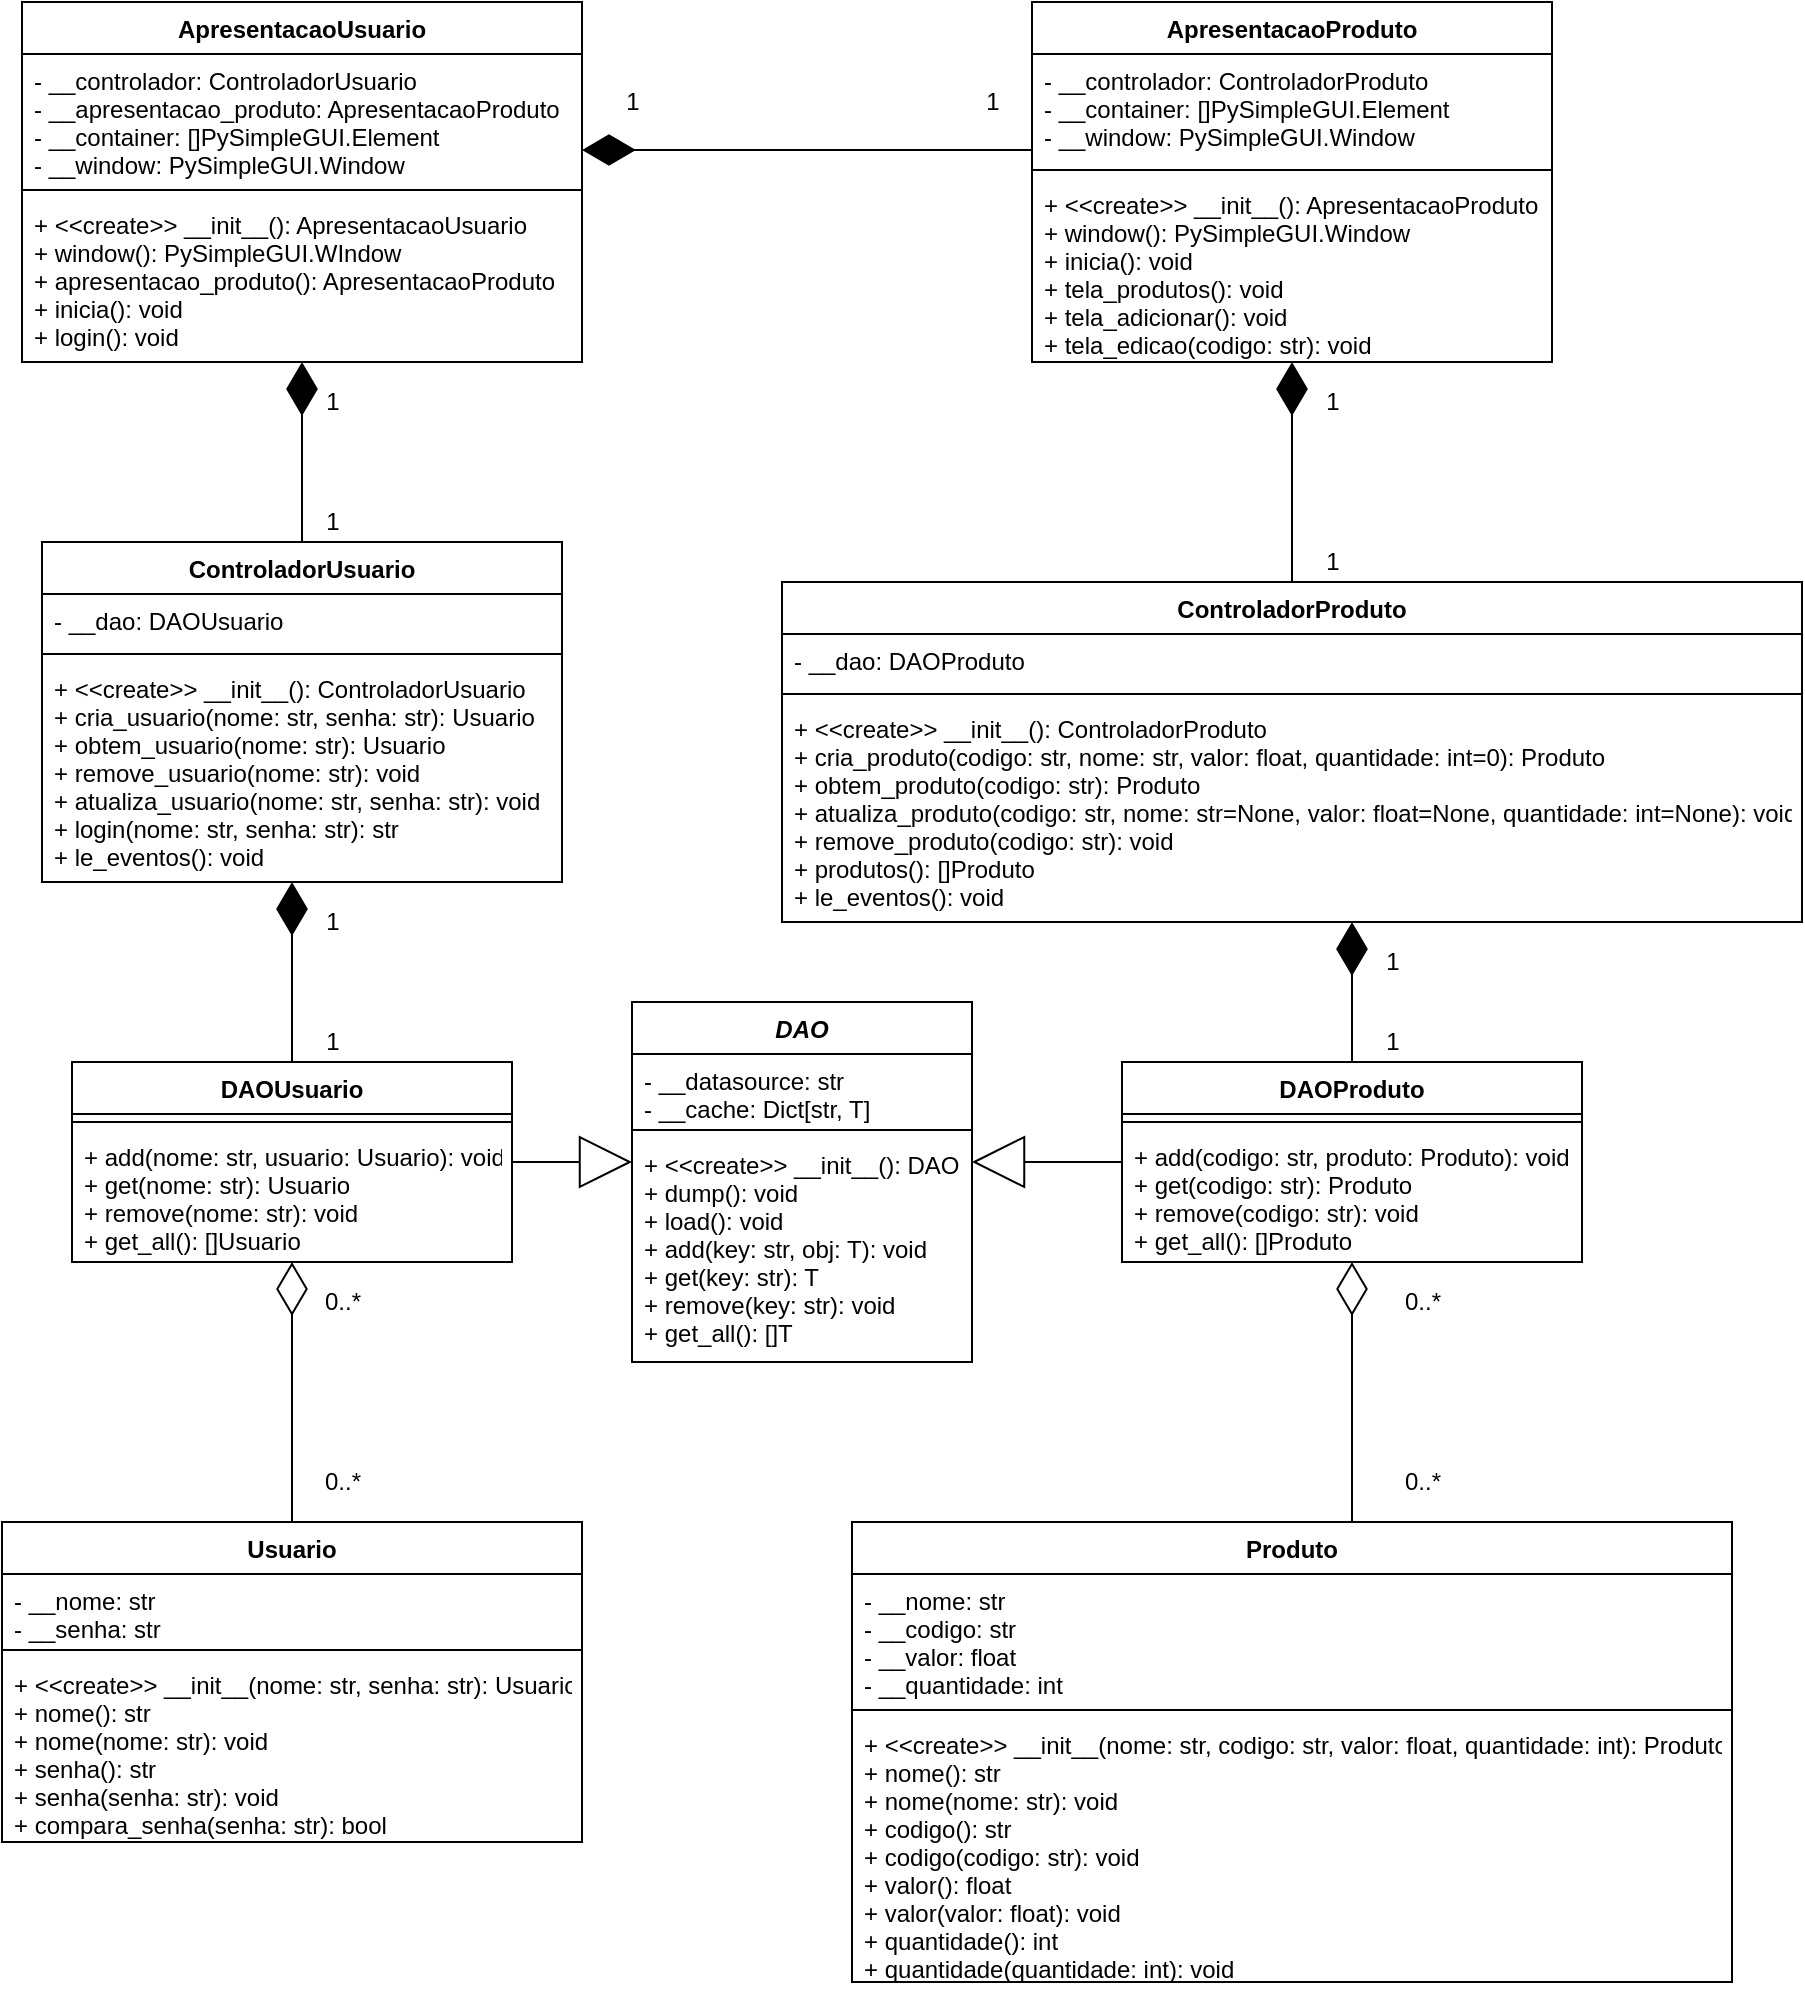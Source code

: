 <mxfile version="15.0.6" type="device"><diagram id="xESPbtG9BcrLmHbSte3v" name="Page-1"><mxGraphModel dx="868" dy="463" grid="1" gridSize="10" guides="1" tooltips="1" connect="1" arrows="1" fold="1" page="1" pageScale="1" pageWidth="850" pageHeight="1100" math="0" shadow="0"><root><mxCell id="0"/><mxCell id="1" parent="0"/><mxCell id="spooTfYoWYVpRWsJJKMv-37" value="ApresentacaoUsuario" style="swimlane;fontStyle=1;align=center;verticalAlign=top;childLayout=stackLayout;horizontal=1;startSize=26;horizontalStack=0;resizeParent=1;resizeParentMax=0;resizeLast=0;collapsible=1;marginBottom=0;" parent="1" vertex="1"><mxGeometry x="235" y="10" width="280" height="180" as="geometry"/></mxCell><mxCell id="spooTfYoWYVpRWsJJKMv-38" value="- __controlador: ControladorUsuario&#xA;- __apresentacao_produto: ApresentacaoProduto&#xA;- __container: []PySimpleGUI.Element&#xA;- __window: PySimpleGUI.Window" style="text;strokeColor=none;fillColor=none;align=left;verticalAlign=top;spacingLeft=4;spacingRight=4;overflow=hidden;rotatable=0;points=[[0,0.5],[1,0.5]];portConstraint=eastwest;" parent="spooTfYoWYVpRWsJJKMv-37" vertex="1"><mxGeometry y="26" width="280" height="64" as="geometry"/></mxCell><mxCell id="spooTfYoWYVpRWsJJKMv-39" value="" style="line;strokeWidth=1;fillColor=none;align=left;verticalAlign=middle;spacingTop=-1;spacingLeft=3;spacingRight=3;rotatable=0;labelPosition=right;points=[];portConstraint=eastwest;" parent="spooTfYoWYVpRWsJJKMv-37" vertex="1"><mxGeometry y="90" width="280" height="8" as="geometry"/></mxCell><mxCell id="spooTfYoWYVpRWsJJKMv-40" value="+ &lt;&lt;create&gt;&gt; __init__(): ApresentacaoUsuario&#xA;+ window(): PySimpleGUI.WIndow&#xA;+ apresentacao_produto(): ApresentacaoProduto&#xA;+ inicia(): void&#xA;+ login(): void" style="text;strokeColor=none;fillColor=none;align=left;verticalAlign=top;spacingLeft=4;spacingRight=4;overflow=hidden;rotatable=0;points=[[0,0.5],[1,0.5]];portConstraint=eastwest;" parent="spooTfYoWYVpRWsJJKMv-37" vertex="1"><mxGeometry y="98" width="280" height="82" as="geometry"/></mxCell><mxCell id="spooTfYoWYVpRWsJJKMv-126" style="edgeStyle=orthogonalEdgeStyle;rounded=0;orthogonalLoop=1;jettySize=auto;html=1;startArrow=none;startFill=0;endArrow=diamondThin;endFill=1;startSize=24;endSize=24;" parent="1" source="spooTfYoWYVpRWsJJKMv-66" target="spooTfYoWYVpRWsJJKMv-38" edge="1"><mxGeometry relative="1" as="geometry"><Array as="points"><mxPoint x="680" y="84"/><mxPoint x="680" y="84"/></Array></mxGeometry></mxCell><mxCell id="spooTfYoWYVpRWsJJKMv-66" value="ApresentacaoProduto" style="swimlane;fontStyle=1;align=center;verticalAlign=top;childLayout=stackLayout;horizontal=1;startSize=26;horizontalStack=0;resizeParent=1;resizeParentMax=0;resizeLast=0;collapsible=1;marginBottom=0;" parent="1" vertex="1"><mxGeometry x="740" y="10" width="260" height="180" as="geometry"/></mxCell><mxCell id="spooTfYoWYVpRWsJJKMv-67" value="- __controlador: ControladorProduto&#xA;- __container: []PySimpleGUI.Element&#xA;- __window: PySimpleGUI.Window&#xA;" style="text;strokeColor=none;fillColor=none;align=left;verticalAlign=top;spacingLeft=4;spacingRight=4;overflow=hidden;rotatable=0;points=[[0,0.5],[1,0.5]];portConstraint=eastwest;" parent="spooTfYoWYVpRWsJJKMv-66" vertex="1"><mxGeometry y="26" width="260" height="54" as="geometry"/></mxCell><mxCell id="spooTfYoWYVpRWsJJKMv-68" value="" style="line;strokeWidth=1;fillColor=none;align=left;verticalAlign=middle;spacingTop=-1;spacingLeft=3;spacingRight=3;rotatable=0;labelPosition=right;points=[];portConstraint=eastwest;" parent="spooTfYoWYVpRWsJJKMv-66" vertex="1"><mxGeometry y="80" width="260" height="8" as="geometry"/></mxCell><mxCell id="spooTfYoWYVpRWsJJKMv-69" value="+ &lt;&lt;create&gt;&gt; __init__(): ApresentacaoProduto&#xA;+ window(): PySimpleGUI.Window&#xA;+ inicia(): void&#xA;+ tela_produtos(): void&#xA;+ tela_adicionar(): void&#xA;+ tela_edicao(codigo: str): void&#xA;" style="text;strokeColor=none;fillColor=none;align=left;verticalAlign=top;spacingLeft=4;spacingRight=4;overflow=hidden;rotatable=0;points=[[0,0.5],[1,0.5]];portConstraint=eastwest;" parent="spooTfYoWYVpRWsJJKMv-66" vertex="1"><mxGeometry y="88" width="260" height="92" as="geometry"/></mxCell><mxCell id="spooTfYoWYVpRWsJJKMv-130" value="1" style="text;html=1;align=center;verticalAlign=middle;resizable=0;points=[];autosize=1;strokeColor=none;" parent="1" vertex="1"><mxGeometry x="530" y="50" width="20" height="20" as="geometry"/></mxCell><mxCell id="spooTfYoWYVpRWsJJKMv-131" value="1" style="text;html=1;align=center;verticalAlign=middle;resizable=0;points=[];autosize=1;strokeColor=none;" parent="1" vertex="1"><mxGeometry x="710" y="50" width="20" height="20" as="geometry"/></mxCell><mxCell id="XayzdrTJDVy0ey67G-hG-1" value="DAO" style="swimlane;fontStyle=3;align=center;verticalAlign=top;childLayout=stackLayout;horizontal=1;startSize=26;horizontalStack=0;resizeParent=1;resizeParentMax=0;resizeLast=0;collapsible=1;marginBottom=0;" parent="1" vertex="1"><mxGeometry x="540" y="510" width="170" height="180" as="geometry"/></mxCell><mxCell id="XayzdrTJDVy0ey67G-hG-2" value="- __datasource: str&#xA;- __cache: Dict[str, T]" style="text;strokeColor=none;fillColor=none;align=left;verticalAlign=top;spacingLeft=4;spacingRight=4;overflow=hidden;rotatable=0;points=[[0,0.5],[1,0.5]];portConstraint=eastwest;" parent="XayzdrTJDVy0ey67G-hG-1" vertex="1"><mxGeometry y="26" width="170" height="34" as="geometry"/></mxCell><mxCell id="XayzdrTJDVy0ey67G-hG-3" value="" style="line;strokeWidth=1;fillColor=none;align=left;verticalAlign=middle;spacingTop=-1;spacingLeft=3;spacingRight=3;rotatable=0;labelPosition=right;points=[];portConstraint=eastwest;" parent="XayzdrTJDVy0ey67G-hG-1" vertex="1"><mxGeometry y="60" width="170" height="8" as="geometry"/></mxCell><mxCell id="XayzdrTJDVy0ey67G-hG-4" value="+ &lt;&lt;create&gt;&gt; __init__(): DAO&#xA;+ dump(): void&#xA;+ load(): void&#xA;+ add(key: str, obj: T): void&#xA;+ get(key: str): T&#xA;+ remove(key: str): void&#xA;+ get_all(): []T" style="text;strokeColor=none;fillColor=none;align=left;verticalAlign=top;spacingLeft=4;spacingRight=4;overflow=hidden;rotatable=0;points=[[0,0.5],[1,0.5]];portConstraint=eastwest;" parent="XayzdrTJDVy0ey67G-hG-1" vertex="1"><mxGeometry y="68" width="170" height="112" as="geometry"/></mxCell><mxCell id="XayzdrTJDVy0ey67G-hG-38" style="edgeStyle=orthogonalEdgeStyle;rounded=0;orthogonalLoop=1;jettySize=auto;html=1;endArrow=diamondThin;endFill=1;endSize=24;" parent="1" source="XayzdrTJDVy0ey67G-hG-6" target="XayzdrTJDVy0ey67G-hG-15" edge="1"><mxGeometry relative="1" as="geometry"><Array as="points"><mxPoint x="370" y="460"/><mxPoint x="370" y="460"/></Array></mxGeometry></mxCell><mxCell id="XayzdrTJDVy0ey67G-hG-43" style="edgeStyle=orthogonalEdgeStyle;rounded=0;orthogonalLoop=1;jettySize=auto;html=1;endArrow=block;endFill=0;endSize=24;" parent="1" source="XayzdrTJDVy0ey67G-hG-6" target="XayzdrTJDVy0ey67G-hG-1" edge="1"><mxGeometry relative="1" as="geometry"><Array as="points"><mxPoint x="510" y="590"/><mxPoint x="510" y="590"/></Array></mxGeometry></mxCell><mxCell id="XayzdrTJDVy0ey67G-hG-6" value="DAOUsuario" style="swimlane;fontStyle=1;align=center;verticalAlign=top;childLayout=stackLayout;horizontal=1;startSize=26;horizontalStack=0;resizeParent=1;resizeParentMax=0;resizeLast=0;collapsible=1;marginBottom=0;" parent="1" vertex="1"><mxGeometry x="260" y="540" width="220" height="100" as="geometry"/></mxCell><mxCell id="XayzdrTJDVy0ey67G-hG-8" value="" style="line;strokeWidth=1;fillColor=none;align=left;verticalAlign=middle;spacingTop=-1;spacingLeft=3;spacingRight=3;rotatable=0;labelPosition=right;points=[];portConstraint=eastwest;" parent="XayzdrTJDVy0ey67G-hG-6" vertex="1"><mxGeometry y="26" width="220" height="8" as="geometry"/></mxCell><mxCell id="XayzdrTJDVy0ey67G-hG-9" value="+ add(nome: str, usuario: Usuario): void&#xA;+ get(nome: str): Usuario&#xA;+ remove(nome: str): void&#xA;+ get_all(): []Usuario&#xA;" style="text;strokeColor=none;fillColor=none;align=left;verticalAlign=top;spacingLeft=4;spacingRight=4;overflow=hidden;rotatable=0;points=[[0,0.5],[1,0.5]];portConstraint=eastwest;" parent="XayzdrTJDVy0ey67G-hG-6" vertex="1"><mxGeometry y="34" width="220" height="66" as="geometry"/></mxCell><mxCell id="XayzdrTJDVy0ey67G-hG-41" style="edgeStyle=orthogonalEdgeStyle;rounded=0;orthogonalLoop=1;jettySize=auto;html=1;endArrow=diamondThin;endFill=1;endSize=24;" parent="1" source="XayzdrTJDVy0ey67G-hG-10" target="XayzdrTJDVy0ey67G-hG-25" edge="1"><mxGeometry relative="1" as="geometry"><Array as="points"><mxPoint x="900" y="460"/><mxPoint x="900" y="460"/></Array></mxGeometry></mxCell><mxCell id="XayzdrTJDVy0ey67G-hG-42" style="edgeStyle=orthogonalEdgeStyle;rounded=0;orthogonalLoop=1;jettySize=auto;html=1;endArrow=block;endFill=0;endSize=24;" parent="1" source="XayzdrTJDVy0ey67G-hG-10" target="XayzdrTJDVy0ey67G-hG-4" edge="1"><mxGeometry relative="1" as="geometry"><Array as="points"><mxPoint x="740" y="590"/><mxPoint x="740" y="590"/></Array></mxGeometry></mxCell><mxCell id="XayzdrTJDVy0ey67G-hG-10" value="DAOProduto" style="swimlane;fontStyle=1;align=center;verticalAlign=top;childLayout=stackLayout;horizontal=1;startSize=26;horizontalStack=0;resizeParent=1;resizeParentMax=0;resizeLast=0;collapsible=1;marginBottom=0;" parent="1" vertex="1"><mxGeometry x="785" y="540" width="230" height="100" as="geometry"/></mxCell><mxCell id="XayzdrTJDVy0ey67G-hG-12" value="" style="line;strokeWidth=1;fillColor=none;align=left;verticalAlign=middle;spacingTop=-1;spacingLeft=3;spacingRight=3;rotatable=0;labelPosition=right;points=[];portConstraint=eastwest;" parent="XayzdrTJDVy0ey67G-hG-10" vertex="1"><mxGeometry y="26" width="230" height="8" as="geometry"/></mxCell><mxCell id="XayzdrTJDVy0ey67G-hG-13" value="+ add(codigo: str, produto: Produto): void&#xA;+ get(codigo: str): Produto&#xA;+ remove(codigo: str): void&#xA;+ get_all(): []Produto&#xA;" style="text;strokeColor=none;fillColor=none;align=left;verticalAlign=top;spacingLeft=4;spacingRight=4;overflow=hidden;rotatable=0;points=[[0,0.5],[1,0.5]];portConstraint=eastwest;" parent="XayzdrTJDVy0ey67G-hG-10" vertex="1"><mxGeometry y="34" width="230" height="66" as="geometry"/></mxCell><mxCell id="q8LmY2Fvo20JsFwXBx6O-4" style="edgeStyle=orthogonalEdgeStyle;rounded=0;orthogonalLoop=1;jettySize=auto;html=1;endArrow=diamondThin;endFill=1;endSize=24;" parent="1" source="XayzdrTJDVy0ey67G-hG-15" target="spooTfYoWYVpRWsJJKMv-37" edge="1"><mxGeometry relative="1" as="geometry"/></mxCell><mxCell id="XayzdrTJDVy0ey67G-hG-15" value="ControladorUsuario" style="swimlane;fontStyle=1;align=center;verticalAlign=top;childLayout=stackLayout;horizontal=1;startSize=26;horizontalStack=0;resizeParent=1;resizeParentMax=0;resizeLast=0;collapsible=1;marginBottom=0;" parent="1" vertex="1"><mxGeometry x="245" y="280" width="260" height="170" as="geometry"/></mxCell><mxCell id="XayzdrTJDVy0ey67G-hG-16" value="- __dao: DAOUsuario" style="text;strokeColor=none;fillColor=none;align=left;verticalAlign=top;spacingLeft=4;spacingRight=4;overflow=hidden;rotatable=0;points=[[0,0.5],[1,0.5]];portConstraint=eastwest;" parent="XayzdrTJDVy0ey67G-hG-15" vertex="1"><mxGeometry y="26" width="260" height="26" as="geometry"/></mxCell><mxCell id="XayzdrTJDVy0ey67G-hG-17" value="" style="line;strokeWidth=1;fillColor=none;align=left;verticalAlign=middle;spacingTop=-1;spacingLeft=3;spacingRight=3;rotatable=0;labelPosition=right;points=[];portConstraint=eastwest;" parent="XayzdrTJDVy0ey67G-hG-15" vertex="1"><mxGeometry y="52" width="260" height="8" as="geometry"/></mxCell><mxCell id="XayzdrTJDVy0ey67G-hG-18" value="+ &lt;&lt;create&gt;&gt; __init__(): ControladorUsuario&#xA;+ cria_usuario(nome: str, senha: str): Usuario&#xA;+ obtem_usuario(nome: str): Usuario&#xA;+ remove_usuario(nome: str): void&#xA;+ atualiza_usuario(nome: str, senha: str): void&#xA;+ login(nome: str, senha: str): str&#xA;+ le_eventos(): void&#xA;&#xA;" style="text;strokeColor=none;fillColor=none;align=left;verticalAlign=top;spacingLeft=4;spacingRight=4;overflow=hidden;rotatable=0;points=[[0,0.5],[1,0.5]];portConstraint=eastwest;" parent="XayzdrTJDVy0ey67G-hG-15" vertex="1"><mxGeometry y="60" width="260" height="110" as="geometry"/></mxCell><mxCell id="XayzdrTJDVy0ey67G-hG-39" style="edgeStyle=orthogonalEdgeStyle;rounded=0;orthogonalLoop=1;jettySize=auto;html=1;endArrow=diamondThin;endFill=0;endSize=24;" parent="1" source="XayzdrTJDVy0ey67G-hG-19" target="XayzdrTJDVy0ey67G-hG-6" edge="1"><mxGeometry relative="1" as="geometry"/></mxCell><mxCell id="XayzdrTJDVy0ey67G-hG-19" value="Usuario" style="swimlane;fontStyle=1;align=center;verticalAlign=top;childLayout=stackLayout;horizontal=1;startSize=26;horizontalStack=0;resizeParent=1;resizeParentMax=0;resizeLast=0;collapsible=1;marginBottom=0;" parent="1" vertex="1"><mxGeometry x="225" y="770" width="290" height="160" as="geometry"/></mxCell><mxCell id="XayzdrTJDVy0ey67G-hG-20" value="- __nome: str&#xA;- __senha: str" style="text;strokeColor=none;fillColor=none;align=left;verticalAlign=top;spacingLeft=4;spacingRight=4;overflow=hidden;rotatable=0;points=[[0,0.5],[1,0.5]];portConstraint=eastwest;" parent="XayzdrTJDVy0ey67G-hG-19" vertex="1"><mxGeometry y="26" width="290" height="34" as="geometry"/></mxCell><mxCell id="XayzdrTJDVy0ey67G-hG-21" value="" style="line;strokeWidth=1;fillColor=none;align=left;verticalAlign=middle;spacingTop=-1;spacingLeft=3;spacingRight=3;rotatable=0;labelPosition=right;points=[];portConstraint=eastwest;" parent="XayzdrTJDVy0ey67G-hG-19" vertex="1"><mxGeometry y="60" width="290" height="8" as="geometry"/></mxCell><mxCell id="XayzdrTJDVy0ey67G-hG-22" value="+ &lt;&lt;create&gt;&gt; __init__(nome: str, senha: str): Usuario&#xA;+ nome(): str&#xA;+ nome(nome: str): void&#xA;+ senha(): str&#xA;+ senha(senha: str): void&#xA;+ compara_senha(senha: str): bool&#xA;" style="text;strokeColor=none;fillColor=none;align=left;verticalAlign=top;spacingLeft=4;spacingRight=4;overflow=hidden;rotatable=0;points=[[0,0.5],[1,0.5]];portConstraint=eastwest;" parent="XayzdrTJDVy0ey67G-hG-19" vertex="1"><mxGeometry y="68" width="290" height="92" as="geometry"/></mxCell><mxCell id="XayzdrTJDVy0ey67G-hG-36" style="edgeStyle=orthogonalEdgeStyle;rounded=0;orthogonalLoop=1;jettySize=auto;html=1;endArrow=diamondThin;endFill=1;endSize=24;" parent="1" source="XayzdrTJDVy0ey67G-hG-25" target="spooTfYoWYVpRWsJJKMv-66" edge="1"><mxGeometry relative="1" as="geometry"><mxPoint x="910" y="240" as="targetPoint"/></mxGeometry></mxCell><mxCell id="XayzdrTJDVy0ey67G-hG-25" value="ControladorProduto" style="swimlane;fontStyle=1;align=center;verticalAlign=top;childLayout=stackLayout;horizontal=1;startSize=26;horizontalStack=0;resizeParent=1;resizeParentMax=0;resizeLast=0;collapsible=1;marginBottom=0;" parent="1" vertex="1"><mxGeometry x="615" y="300" width="510" height="170" as="geometry"/></mxCell><mxCell id="XayzdrTJDVy0ey67G-hG-26" value="- __dao: DAOProduto" style="text;strokeColor=none;fillColor=none;align=left;verticalAlign=top;spacingLeft=4;spacingRight=4;overflow=hidden;rotatable=0;points=[[0,0.5],[1,0.5]];portConstraint=eastwest;" parent="XayzdrTJDVy0ey67G-hG-25" vertex="1"><mxGeometry y="26" width="510" height="26" as="geometry"/></mxCell><mxCell id="XayzdrTJDVy0ey67G-hG-27" value="" style="line;strokeWidth=1;fillColor=none;align=left;verticalAlign=middle;spacingTop=-1;spacingLeft=3;spacingRight=3;rotatable=0;labelPosition=right;points=[];portConstraint=eastwest;" parent="XayzdrTJDVy0ey67G-hG-25" vertex="1"><mxGeometry y="52" width="510" height="8" as="geometry"/></mxCell><mxCell id="XayzdrTJDVy0ey67G-hG-28" value="+ &lt;&lt;create&gt;&gt; __init__(): ControladorProduto&#xA;+ cria_produto(codigo: str, nome: str, valor: float, quantidade: int=0): Produto&#xA;+ obtem_produto(codigo: str): Produto&#xA;+ atualiza_produto(codigo: str, nome: str=None, valor: float=None, quantidade: int=None): void&#xA;+ remove_produto(codigo: str): void&#xA;+ produtos(): []Produto&#xA;+ le_eventos(): void&#xA;" style="text;strokeColor=none;fillColor=none;align=left;verticalAlign=top;spacingLeft=4;spacingRight=4;overflow=hidden;rotatable=0;points=[[0,0.5],[1,0.5]];portConstraint=eastwest;" parent="XayzdrTJDVy0ey67G-hG-25" vertex="1"><mxGeometry y="60" width="510" height="110" as="geometry"/></mxCell><mxCell id="XayzdrTJDVy0ey67G-hG-40" style="edgeStyle=orthogonalEdgeStyle;rounded=0;orthogonalLoop=1;jettySize=auto;html=1;endArrow=diamondThin;endFill=0;endSize=24;" parent="1" source="XayzdrTJDVy0ey67G-hG-30" target="XayzdrTJDVy0ey67G-hG-10" edge="1"><mxGeometry relative="1" as="geometry"><Array as="points"><mxPoint x="900" y="740"/><mxPoint x="900" y="740"/></Array></mxGeometry></mxCell><mxCell id="XayzdrTJDVy0ey67G-hG-30" value="Produto" style="swimlane;fontStyle=1;align=center;verticalAlign=top;childLayout=stackLayout;horizontal=1;startSize=26;horizontalStack=0;resizeParent=1;resizeParentMax=0;resizeLast=0;collapsible=1;marginBottom=0;" parent="1" vertex="1"><mxGeometry x="650" y="770" width="440" height="230" as="geometry"/></mxCell><mxCell id="XayzdrTJDVy0ey67G-hG-31" value="- __nome: str&#xA;- __codigo: str&#xA;- __valor: float&#xA;- __quantidade: int" style="text;strokeColor=none;fillColor=none;align=left;verticalAlign=top;spacingLeft=4;spacingRight=4;overflow=hidden;rotatable=0;points=[[0,0.5],[1,0.5]];portConstraint=eastwest;" parent="XayzdrTJDVy0ey67G-hG-30" vertex="1"><mxGeometry y="26" width="440" height="64" as="geometry"/></mxCell><mxCell id="XayzdrTJDVy0ey67G-hG-32" value="" style="line;strokeWidth=1;fillColor=none;align=left;verticalAlign=middle;spacingTop=-1;spacingLeft=3;spacingRight=3;rotatable=0;labelPosition=right;points=[];portConstraint=eastwest;" parent="XayzdrTJDVy0ey67G-hG-30" vertex="1"><mxGeometry y="90" width="440" height="8" as="geometry"/></mxCell><mxCell id="XayzdrTJDVy0ey67G-hG-33" value="+ &lt;&lt;create&gt;&gt; __init__(nome: str, codigo: str, valor: float, quantidade: int): Produto&#xA;+ nome(): str&#xA;+ nome(nome: str): void&#xA;+ codigo(): str&#xA;+ codigo(codigo: str): void&#xA;+ valor(): float&#xA;+ valor(valor: float): void&#xA;+ quantidade(): int&#xA;+ quantidade(quantidade: int): void" style="text;strokeColor=none;fillColor=none;align=left;verticalAlign=top;spacingLeft=4;spacingRight=4;overflow=hidden;rotatable=0;points=[[0,0.5],[1,0.5]];portConstraint=eastwest;" parent="XayzdrTJDVy0ey67G-hG-30" vertex="1"><mxGeometry y="98" width="440" height="132" as="geometry"/></mxCell><mxCell id="XayzdrTJDVy0ey67G-hG-35" style="edgeStyle=orthogonalEdgeStyle;rounded=0;orthogonalLoop=1;jettySize=auto;html=1;exitX=1;exitY=0.5;exitDx=0;exitDy=0;" parent="XayzdrTJDVy0ey67G-hG-30" source="XayzdrTJDVy0ey67G-hG-33" target="XayzdrTJDVy0ey67G-hG-33" edge="1"><mxGeometry relative="1" as="geometry"/></mxCell><mxCell id="XayzdrTJDVy0ey67G-hG-44" value="1" style="text;html=1;align=center;verticalAlign=middle;resizable=0;points=[];autosize=1;strokeColor=none;" parent="1" vertex="1"><mxGeometry x="380" y="200" width="20" height="20" as="geometry"/></mxCell><mxCell id="XayzdrTJDVy0ey67G-hG-45" value="1" style="text;html=1;align=center;verticalAlign=middle;resizable=0;points=[];autosize=1;strokeColor=none;" parent="1" vertex="1"><mxGeometry x="380" y="260" width="20" height="20" as="geometry"/></mxCell><mxCell id="XayzdrTJDVy0ey67G-hG-46" value="1" style="text;html=1;align=center;verticalAlign=middle;resizable=0;points=[];autosize=1;strokeColor=none;" parent="1" vertex="1"><mxGeometry x="880" y="280" width="20" height="20" as="geometry"/></mxCell><mxCell id="XayzdrTJDVy0ey67G-hG-47" value="1" style="text;html=1;align=center;verticalAlign=middle;resizable=0;points=[];autosize=1;strokeColor=none;" parent="1" vertex="1"><mxGeometry x="880" y="200" width="20" height="20" as="geometry"/></mxCell><mxCell id="XayzdrTJDVy0ey67G-hG-48" value="1" style="text;html=1;align=center;verticalAlign=middle;resizable=0;points=[];autosize=1;strokeColor=none;" parent="1" vertex="1"><mxGeometry x="910" y="480" width="20" height="20" as="geometry"/></mxCell><mxCell id="XayzdrTJDVy0ey67G-hG-49" value="1" style="text;html=1;align=center;verticalAlign=middle;resizable=0;points=[];autosize=1;strokeColor=none;" parent="1" vertex="1"><mxGeometry x="910" y="520" width="20" height="20" as="geometry"/></mxCell><mxCell id="XayzdrTJDVy0ey67G-hG-50" value="0..*" style="text;html=1;align=center;verticalAlign=middle;resizable=0;points=[];autosize=1;strokeColor=none;" parent="1" vertex="1"><mxGeometry x="920" y="650" width="30" height="20" as="geometry"/></mxCell><mxCell id="XayzdrTJDVy0ey67G-hG-51" value="0..*" style="text;html=1;align=center;verticalAlign=middle;resizable=0;points=[];autosize=1;strokeColor=none;" parent="1" vertex="1"><mxGeometry x="920" y="740" width="30" height="20" as="geometry"/></mxCell><mxCell id="XayzdrTJDVy0ey67G-hG-52" value="0..*" style="text;html=1;align=center;verticalAlign=middle;resizable=0;points=[];autosize=1;strokeColor=none;" parent="1" vertex="1"><mxGeometry x="380" y="650" width="30" height="20" as="geometry"/></mxCell><mxCell id="XayzdrTJDVy0ey67G-hG-53" value="0..*" style="text;html=1;align=center;verticalAlign=middle;resizable=0;points=[];autosize=1;strokeColor=none;" parent="1" vertex="1"><mxGeometry x="380" y="740" width="30" height="20" as="geometry"/></mxCell><mxCell id="XayzdrTJDVy0ey67G-hG-54" value="1" style="text;html=1;align=center;verticalAlign=middle;resizable=0;points=[];autosize=1;strokeColor=none;" parent="1" vertex="1"><mxGeometry x="380" y="460" width="20" height="20" as="geometry"/></mxCell><mxCell id="XayzdrTJDVy0ey67G-hG-55" value="1" style="text;html=1;align=center;verticalAlign=middle;resizable=0;points=[];autosize=1;strokeColor=none;" parent="1" vertex="1"><mxGeometry x="380" y="520" width="20" height="20" as="geometry"/></mxCell></root></mxGraphModel></diagram></mxfile>